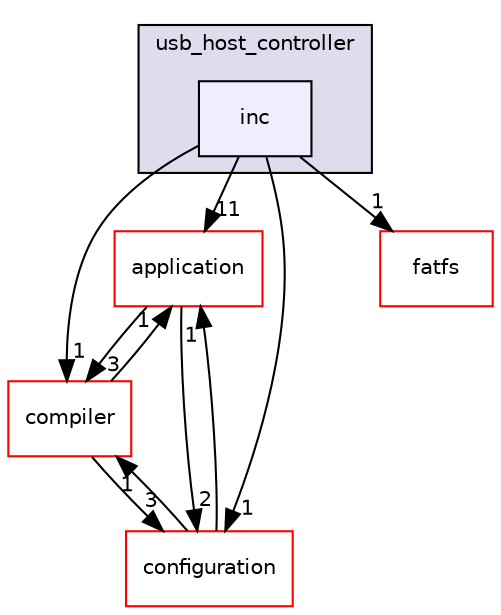 digraph "inc" {
  compound=true
  node [ fontsize="10", fontname="Helvetica"];
  edge [ labelfontsize="10", labelfontname="Helvetica"];
  subgraph clusterdir_c54624a709f5dccc0eec666c2f55b05e {
    graph [ bgcolor="#ddddee", pencolor="black", label="usb_host_controller" fontname="Helvetica", fontsize="10", URL="dir_c54624a709f5dccc0eec666c2f55b05e.html"]
  dir_67d8830980bba58de24abb89d22a4e13 [shape=box, label="inc", style="filled", fillcolor="#eeeeff", pencolor="black", URL="dir_67d8830980bba58de24abb89d22a4e13.html"];
  }
  dir_eda2a6d705da8f3400ffe9a7dcb90b30 [shape=box label="application" fillcolor="white" style="filled" color="red" URL="dir_eda2a6d705da8f3400ffe9a7dcb90b30.html"];
  dir_f029f3251b48bb3d01d309310e82fd9d [shape=box label="compiler" fillcolor="white" style="filled" color="red" URL="dir_f029f3251b48bb3d01d309310e82fd9d.html"];
  dir_95f7b9d4854ca187ae337d299db232bb [shape=box label="configuration" fillcolor="white" style="filled" color="red" URL="dir_95f7b9d4854ca187ae337d299db232bb.html"];
  dir_585d4b23eed3098ee6079d8b54990fcd [shape=box label="fatfs" fillcolor="white" style="filled" color="red" URL="dir_585d4b23eed3098ee6079d8b54990fcd.html"];
  dir_eda2a6d705da8f3400ffe9a7dcb90b30->dir_f029f3251b48bb3d01d309310e82fd9d [headlabel="3", labeldistance=1.5 headhref="dir_000002_000020.html"];
  dir_eda2a6d705da8f3400ffe9a7dcb90b30->dir_95f7b9d4854ca187ae337d299db232bb [headlabel="2", labeldistance=1.5 headhref="dir_000002_000009.html"];
  dir_f029f3251b48bb3d01d309310e82fd9d->dir_eda2a6d705da8f3400ffe9a7dcb90b30 [headlabel="1", labeldistance=1.5 headhref="dir_000020_000002.html"];
  dir_f029f3251b48bb3d01d309310e82fd9d->dir_95f7b9d4854ca187ae337d299db232bb [headlabel="3", labeldistance=1.5 headhref="dir_000020_000009.html"];
  dir_95f7b9d4854ca187ae337d299db232bb->dir_eda2a6d705da8f3400ffe9a7dcb90b30 [headlabel="1", labeldistance=1.5 headhref="dir_000009_000002.html"];
  dir_95f7b9d4854ca187ae337d299db232bb->dir_f029f3251b48bb3d01d309310e82fd9d [headlabel="1", labeldistance=1.5 headhref="dir_000009_000020.html"];
  dir_67d8830980bba58de24abb89d22a4e13->dir_eda2a6d705da8f3400ffe9a7dcb90b30 [headlabel="11", labeldistance=1.5 headhref="dir_000024_000002.html"];
  dir_67d8830980bba58de24abb89d22a4e13->dir_f029f3251b48bb3d01d309310e82fd9d [headlabel="1", labeldistance=1.5 headhref="dir_000024_000020.html"];
  dir_67d8830980bba58de24abb89d22a4e13->dir_95f7b9d4854ca187ae337d299db232bb [headlabel="1", labeldistance=1.5 headhref="dir_000024_000009.html"];
  dir_67d8830980bba58de24abb89d22a4e13->dir_585d4b23eed3098ee6079d8b54990fcd [headlabel="1", labeldistance=1.5 headhref="dir_000024_000013.html"];
}
